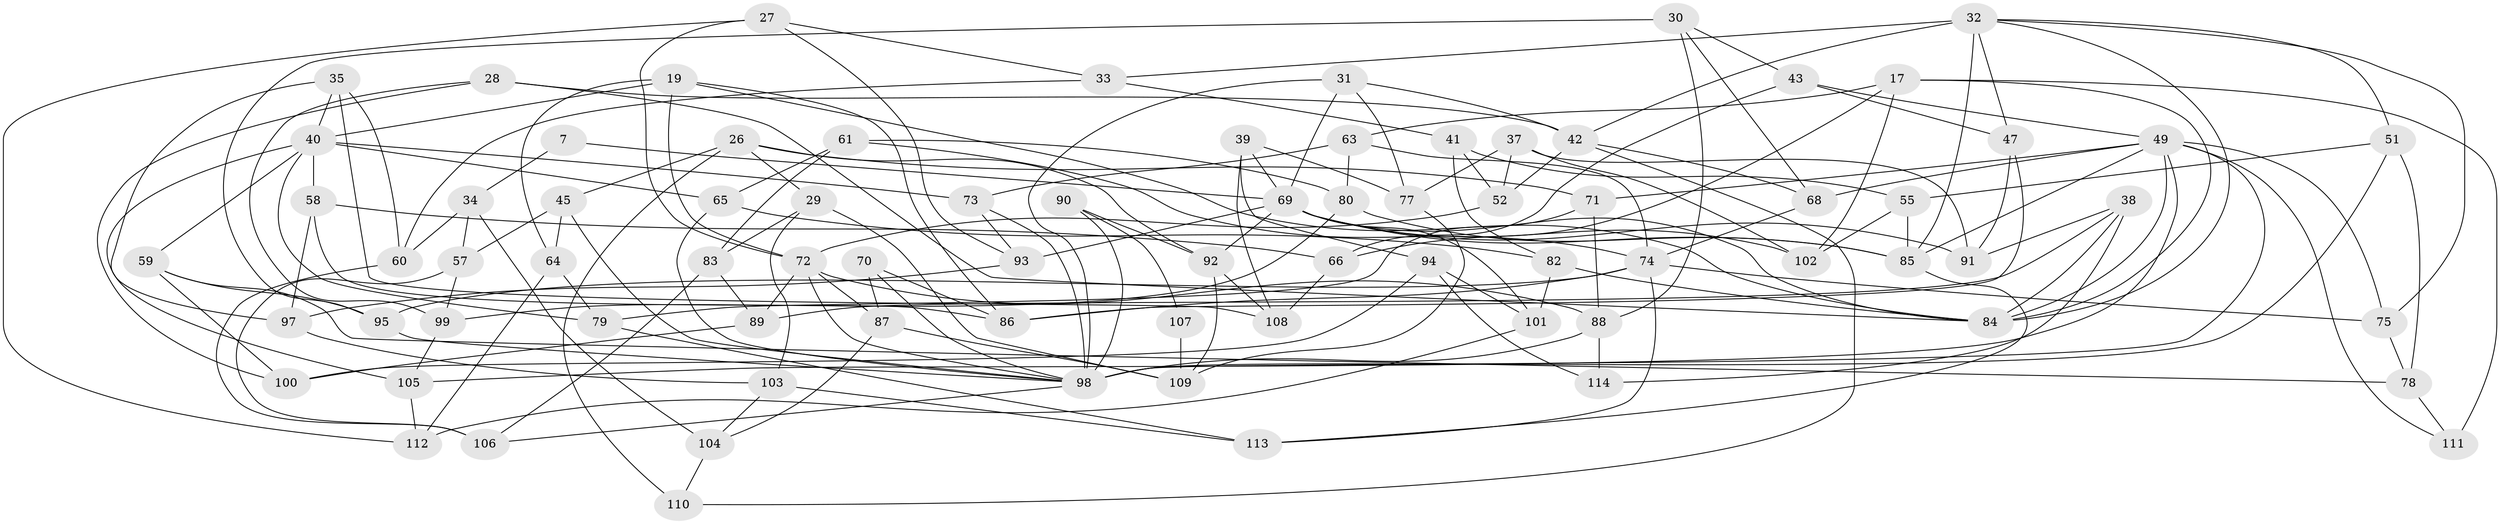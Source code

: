 // original degree distribution, {4: 1.0}
// Generated by graph-tools (version 1.1) at 2025/04/03/04/25 22:04:10]
// undirected, 79 vertices, 177 edges
graph export_dot {
graph [start="1"]
  node [color=gray90,style=filled];
  7;
  17 [super="+2"];
  19 [super="+11"];
  26 [super="+6"];
  27;
  28;
  29;
  30;
  31;
  32 [super="+12+18"];
  33;
  34;
  35;
  37;
  38;
  39;
  40 [super="+9+21"];
  41;
  42 [super="+25"];
  43;
  45;
  47;
  49 [super="+5+14+20+46"];
  51;
  52;
  55;
  57;
  58;
  59;
  60;
  61;
  63;
  64;
  65;
  66;
  68;
  69 [super="+4+67"];
  70;
  71;
  72 [super="+10+23"];
  73;
  74 [super="+3+44"];
  75 [super="+54"];
  77;
  78;
  79;
  80;
  82;
  83;
  84 [super="+48"];
  85 [super="+76"];
  86 [super="+62"];
  87;
  88 [super="+16"];
  89;
  90 [super="+24"];
  91;
  92 [super="+50"];
  93;
  94;
  95;
  97;
  98 [super="+96"];
  99;
  100;
  101;
  102;
  103;
  104;
  105;
  106;
  107;
  108;
  109 [super="+81"];
  110;
  111;
  112;
  113;
  114;
  7 -- 69 [weight=3];
  7 -- 34;
  17 -- 111 [weight=2];
  17 -- 102;
  17 -- 66;
  17 -- 63;
  17 -- 84;
  19 -- 86;
  19 -- 40;
  19 -- 72 [weight=2];
  19 -- 64;
  19 -- 84;
  26 -- 110 [weight=2];
  26 -- 29;
  26 -- 45;
  26 -- 71;
  26 -- 92;
  27 -- 112;
  27 -- 93;
  27 -- 33;
  27 -- 72;
  28 -- 84;
  28 -- 99;
  28 -- 100;
  28 -- 42;
  29 -- 103;
  29 -- 83;
  29 -- 109;
  30 -- 43;
  30 -- 68;
  30 -- 95;
  30 -- 88;
  31 -- 77;
  31 -- 42;
  31 -- 69;
  31 -- 98;
  32 -- 75;
  32 -- 51;
  32 -- 47;
  32 -- 33;
  32 -- 84;
  32 -- 85 [weight=2];
  32 -- 42;
  33 -- 41;
  33 -- 60;
  34 -- 104;
  34 -- 60;
  34 -- 57;
  35 -- 60;
  35 -- 97;
  35 -- 108;
  35 -- 40;
  37 -- 91;
  37 -- 52;
  37 -- 102;
  37 -- 77;
  38 -- 84;
  38 -- 89;
  38 -- 91;
  38 -- 114;
  39 -- 108;
  39 -- 69;
  39 -- 94;
  39 -- 77;
  40 -- 73;
  40 -- 79;
  40 -- 59;
  40 -- 58;
  40 -- 65;
  40 -- 105;
  41 -- 52;
  41 -- 82;
  41 -- 55;
  42 -- 110;
  42 -- 52;
  42 -- 68;
  43 -- 47;
  43 -- 66;
  43 -- 49;
  45 -- 57;
  45 -- 64;
  45 -- 98;
  47 -- 91;
  47 -- 86;
  49 -- 75 [weight=2];
  49 -- 68;
  49 -- 105;
  49 -- 71;
  49 -- 111;
  49 -- 98 [weight=2];
  49 -- 84;
  49 -- 85 [weight=2];
  51 -- 55;
  51 -- 78;
  51 -- 98;
  52 -- 72;
  55 -- 102;
  55 -- 85;
  57 -- 106;
  57 -- 99;
  58 -- 97;
  58 -- 66;
  58 -- 86;
  59 -- 100;
  59 -- 78;
  59 -- 95;
  60 -- 106;
  61 -- 65;
  61 -- 83;
  61 -- 80;
  61 -- 74;
  63 -- 80;
  63 -- 73;
  63 -- 74;
  64 -- 112;
  64 -- 79;
  65 -- 82;
  65 -- 98;
  66 -- 108;
  68 -- 74;
  69 -- 85;
  69 -- 84;
  69 -- 102;
  69 -- 101;
  69 -- 91;
  69 -- 92;
  69 -- 93;
  70 -- 87;
  70 -- 86 [weight=2];
  70 -- 98;
  71 -- 79;
  71 -- 88;
  72 -- 89;
  72 -- 88;
  72 -- 87;
  72 -- 98;
  73 -- 93;
  73 -- 98;
  74 -- 113;
  74 -- 95;
  74 -- 75 [weight=2];
  74 -- 86;
  75 -- 78;
  77 -- 109;
  78 -- 111;
  79 -- 113;
  80 -- 85;
  80 -- 99;
  82 -- 101;
  82 -- 84;
  83 -- 89;
  83 -- 106;
  85 -- 113;
  87 -- 104;
  87 -- 109;
  88 -- 114 [weight=2];
  88 -- 98;
  89 -- 100;
  90 -- 98 [weight=2];
  90 -- 107 [weight=2];
  90 -- 92 [weight=2];
  92 -- 108;
  92 -- 109;
  93 -- 97;
  94 -- 100;
  94 -- 101;
  94 -- 114;
  95 -- 98;
  97 -- 103;
  98 -- 106;
  99 -- 105;
  101 -- 112;
  103 -- 113;
  103 -- 104;
  104 -- 110;
  105 -- 112;
  107 -- 109 [weight=2];
}
